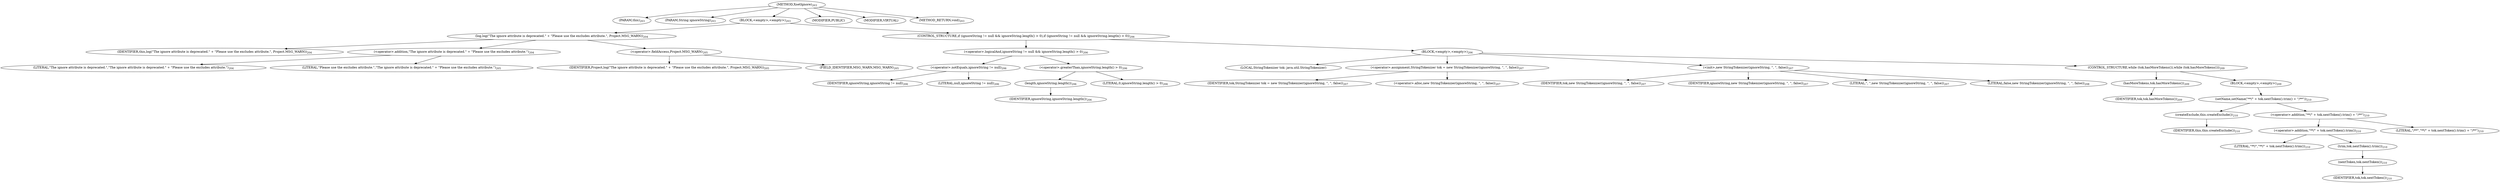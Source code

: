 digraph "XsetIgnore" {  
"214" [label = <(METHOD,XsetIgnore)<SUB>203</SUB>> ]
"10" [label = <(PARAM,this)<SUB>203</SUB>> ]
"215" [label = <(PARAM,String ignoreString)<SUB>203</SUB>> ]
"216" [label = <(BLOCK,&lt;empty&gt;,&lt;empty&gt;)<SUB>203</SUB>> ]
"217" [label = <(log,log(&quot;The ignore attribute is deprecated.&quot; + &quot;Please use the excludes attribute.&quot;, Project.MSG_WARN))<SUB>204</SUB>> ]
"9" [label = <(IDENTIFIER,this,log(&quot;The ignore attribute is deprecated.&quot; + &quot;Please use the excludes attribute.&quot;, Project.MSG_WARN))<SUB>204</SUB>> ]
"218" [label = <(&lt;operator&gt;.addition,&quot;The ignore attribute is deprecated.&quot; + &quot;Please use the excludes attribute.&quot;)<SUB>204</SUB>> ]
"219" [label = <(LITERAL,&quot;The ignore attribute is deprecated.&quot;,&quot;The ignore attribute is deprecated.&quot; + &quot;Please use the excludes attribute.&quot;)<SUB>204</SUB>> ]
"220" [label = <(LITERAL,&quot;Please use the excludes attribute.&quot;,&quot;The ignore attribute is deprecated.&quot; + &quot;Please use the excludes attribute.&quot;)<SUB>205</SUB>> ]
"221" [label = <(&lt;operator&gt;.fieldAccess,Project.MSG_WARN)<SUB>205</SUB>> ]
"222" [label = <(IDENTIFIER,Project,log(&quot;The ignore attribute is deprecated.&quot; + &quot;Please use the excludes attribute.&quot;, Project.MSG_WARN))<SUB>205</SUB>> ]
"223" [label = <(FIELD_IDENTIFIER,MSG_WARN,MSG_WARN)<SUB>205</SUB>> ]
"224" [label = <(CONTROL_STRUCTURE,if (ignoreString != null &amp;&amp; ignoreString.length() &gt; 0),if (ignoreString != null &amp;&amp; ignoreString.length() &gt; 0))<SUB>206</SUB>> ]
"225" [label = <(&lt;operator&gt;.logicalAnd,ignoreString != null &amp;&amp; ignoreString.length() &gt; 0)<SUB>206</SUB>> ]
"226" [label = <(&lt;operator&gt;.notEquals,ignoreString != null)<SUB>206</SUB>> ]
"227" [label = <(IDENTIFIER,ignoreString,ignoreString != null)<SUB>206</SUB>> ]
"228" [label = <(LITERAL,null,ignoreString != null)<SUB>206</SUB>> ]
"229" [label = <(&lt;operator&gt;.greaterThan,ignoreString.length() &gt; 0)<SUB>206</SUB>> ]
"230" [label = <(length,ignoreString.length())<SUB>206</SUB>> ]
"231" [label = <(IDENTIFIER,ignoreString,ignoreString.length())<SUB>206</SUB>> ]
"232" [label = <(LITERAL,0,ignoreString.length() &gt; 0)<SUB>206</SUB>> ]
"233" [label = <(BLOCK,&lt;empty&gt;,&lt;empty&gt;)<SUB>206</SUB>> ]
"12" [label = <(LOCAL,StringTokenizer tok: java.util.StringTokenizer)> ]
"234" [label = <(&lt;operator&gt;.assignment,StringTokenizer tok = new StringTokenizer(ignoreString, &quot;, &quot;, false))<SUB>207</SUB>> ]
"235" [label = <(IDENTIFIER,tok,StringTokenizer tok = new StringTokenizer(ignoreString, &quot;, &quot;, false))<SUB>207</SUB>> ]
"236" [label = <(&lt;operator&gt;.alloc,new StringTokenizer(ignoreString, &quot;, &quot;, false))<SUB>207</SUB>> ]
"237" [label = <(&lt;init&gt;,new StringTokenizer(ignoreString, &quot;, &quot;, false))<SUB>207</SUB>> ]
"11" [label = <(IDENTIFIER,tok,new StringTokenizer(ignoreString, &quot;, &quot;, false))<SUB>207</SUB>> ]
"238" [label = <(IDENTIFIER,ignoreString,new StringTokenizer(ignoreString, &quot;, &quot;, false))<SUB>207</SUB>> ]
"239" [label = <(LITERAL,&quot;, &quot;,new StringTokenizer(ignoreString, &quot;, &quot;, false))<SUB>207</SUB>> ]
"240" [label = <(LITERAL,false,new StringTokenizer(ignoreString, &quot;, &quot;, false))<SUB>208</SUB>> ]
"241" [label = <(CONTROL_STRUCTURE,while (tok.hasMoreTokens()),while (tok.hasMoreTokens()))<SUB>209</SUB>> ]
"242" [label = <(hasMoreTokens,tok.hasMoreTokens())<SUB>209</SUB>> ]
"243" [label = <(IDENTIFIER,tok,tok.hasMoreTokens())<SUB>209</SUB>> ]
"244" [label = <(BLOCK,&lt;empty&gt;,&lt;empty&gt;)<SUB>209</SUB>> ]
"245" [label = <(setName,setName(&quot;**/&quot; + tok.nextToken().trim() + &quot;/**&quot;))<SUB>210</SUB>> ]
"246" [label = <(createExclude,this.createExclude())<SUB>210</SUB>> ]
"13" [label = <(IDENTIFIER,this,this.createExclude())<SUB>210</SUB>> ]
"247" [label = <(&lt;operator&gt;.addition,&quot;**/&quot; + tok.nextToken().trim() + &quot;/**&quot;)<SUB>210</SUB>> ]
"248" [label = <(&lt;operator&gt;.addition,&quot;**/&quot; + tok.nextToken().trim())<SUB>210</SUB>> ]
"249" [label = <(LITERAL,&quot;**/&quot;,&quot;**/&quot; + tok.nextToken().trim())<SUB>210</SUB>> ]
"250" [label = <(trim,tok.nextToken().trim())<SUB>210</SUB>> ]
"251" [label = <(nextToken,tok.nextToken())<SUB>210</SUB>> ]
"252" [label = <(IDENTIFIER,tok,tok.nextToken())<SUB>210</SUB>> ]
"253" [label = <(LITERAL,&quot;/**&quot;,&quot;**/&quot; + tok.nextToken().trim() + &quot;/**&quot;)<SUB>210</SUB>> ]
"254" [label = <(MODIFIER,PUBLIC)> ]
"255" [label = <(MODIFIER,VIRTUAL)> ]
"256" [label = <(METHOD_RETURN,void)<SUB>203</SUB>> ]
  "214" -> "10" 
  "214" -> "215" 
  "214" -> "216" 
  "214" -> "254" 
  "214" -> "255" 
  "214" -> "256" 
  "216" -> "217" 
  "216" -> "224" 
  "217" -> "9" 
  "217" -> "218" 
  "217" -> "221" 
  "218" -> "219" 
  "218" -> "220" 
  "221" -> "222" 
  "221" -> "223" 
  "224" -> "225" 
  "224" -> "233" 
  "225" -> "226" 
  "225" -> "229" 
  "226" -> "227" 
  "226" -> "228" 
  "229" -> "230" 
  "229" -> "232" 
  "230" -> "231" 
  "233" -> "12" 
  "233" -> "234" 
  "233" -> "237" 
  "233" -> "241" 
  "234" -> "235" 
  "234" -> "236" 
  "237" -> "11" 
  "237" -> "238" 
  "237" -> "239" 
  "237" -> "240" 
  "241" -> "242" 
  "241" -> "244" 
  "242" -> "243" 
  "244" -> "245" 
  "245" -> "246" 
  "245" -> "247" 
  "246" -> "13" 
  "247" -> "248" 
  "247" -> "253" 
  "248" -> "249" 
  "248" -> "250" 
  "250" -> "251" 
  "251" -> "252" 
}
